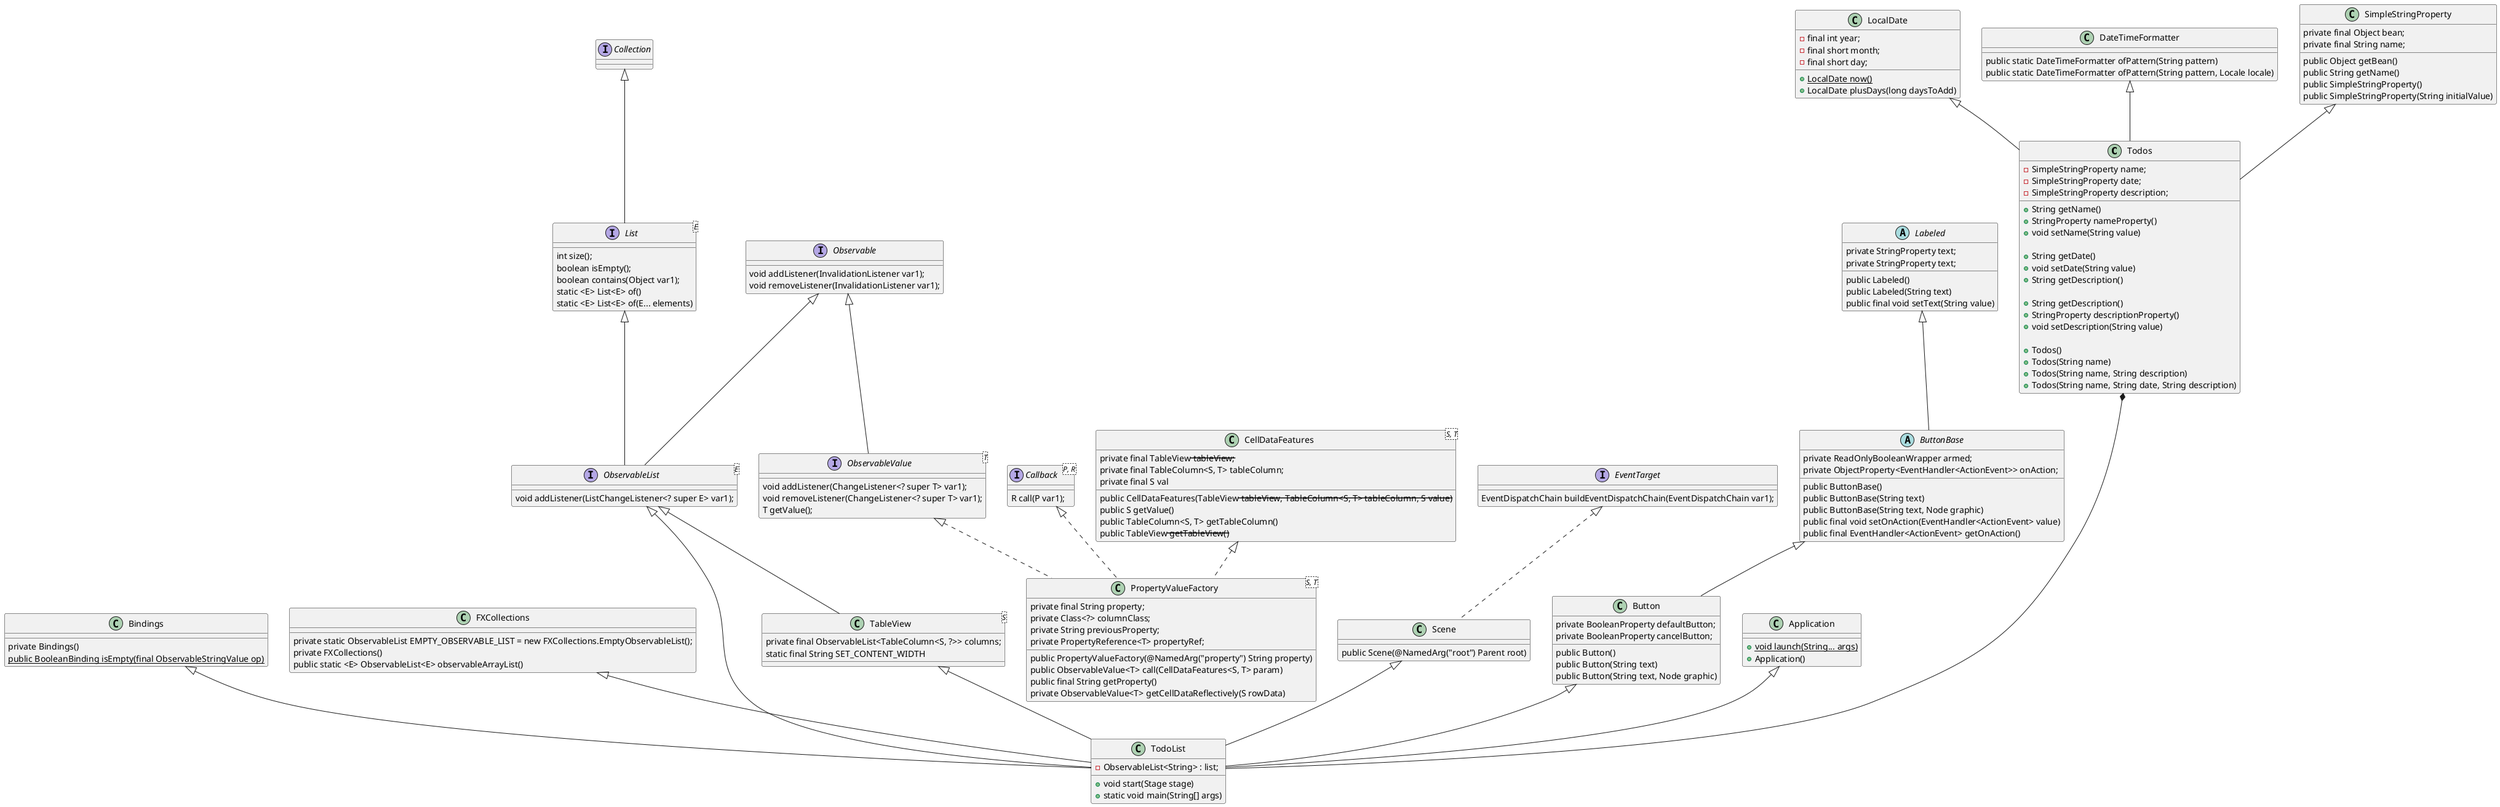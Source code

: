 @startuml

Todos *---- TodoList
Bindings <|-- TodoList
FXCollections <|-- TodoList
TableView <|-- TodoList
Scene <|-- TodoList
Button <|-- TodoList
ObservableList <|-- TableView
ObservableList <|-- TodoList
LocalDate <|-- Todos
DateTimeFormatter <|-- Todos
SimpleStringProperty <|-- Todos

class DateTimeFormatter{
    public static DateTimeFormatter ofPattern(String pattern)
    public static DateTimeFormatter ofPattern(String pattern, Locale locale)
}

class PropertyValueFactory<S, T> implements Callback, CellDataFeatures, ObservableValue{
    private final String property;
    private Class<?> columnClass;
    private String previousProperty;
    private PropertyReference<T> propertyRef;
    public PropertyValueFactory(@NamedArg("property") String property)
    public ObservableValue<T> call(CellDataFeatures<S, T> param)
    public final String getProperty()
    private ObservableValue<T> getCellDataReflectively(S rowData)
}

class TableView<S> {
    private final ObservableList<TableColumn<S, ?>> columns;
    static final String SET_CONTENT_WIDTH
}

class CellDataFeatures<S, T> {
    private final TableView<S> tableView;
    private final TableColumn<S, T> tableColumn;
    private final S val
    public CellDataFeatures(TableView<S> tableView, TableColumn<S, T> tableColumn, S value)
    public S getValue()
    public TableColumn<S, T> getTableColumn()
    public TableView<S> getTableView()
}

interface Callback<P, R> {
    R call(P var1);
}

interface ObservableValue<T> extends Observable{
        void addListener(ChangeListener<? super T> var1);
        void removeListener(ChangeListener<? super T> var1);
        T getValue();
}

class Button extends ButtonBase{
    private BooleanProperty defaultButton;
    private BooleanProperty cancelButton;
    public Button()
    public Button(String text)
    public Button(String text, Node graphic)
}

abstract class ButtonBase extends Labeled{
    private ReadOnlyBooleanWrapper armed;
    private ObjectProperty<EventHandler<ActionEvent>> onAction;
    public ButtonBase()
    public ButtonBase(String text)
    public ButtonBase(String text, Node graphic)
    public final void setOnAction(EventHandler<ActionEvent> value)
    public final EventHandler<ActionEvent> getOnAction()
}

abstract class Labeled{
    private StringProperty text;
    private StringProperty text;
    public Labeled()
    public Labeled(String text)
    public final void setText(String value)
}

class Scene implements EventTarget{
    public Scene(@NamedArg("root") Parent root)
}

interface EventTarget {
    EventDispatchChain buildEventDispatchChain(EventDispatchChain var1);
}

interface Observable {
    void addListener(InvalidationListener var1);
    void removeListener(InvalidationListener var1);
}

interface List<E> extends Collection {
    int size();
    boolean isEmpty();
    boolean contains(Object var1);
    static <E> List<E> of()
    static <E> List<E> of(E... elements)
}


interface ObservableList<E> extends List, Observable {
    void addListener(ListChangeListener<? super E> var1);
}


class FXCollections {
'    private static ObservableMap EMPTY_OBSERVABLE_MAP = new FXCollections.EmptyObservableMap();
    private static ObservableList EMPTY_OBSERVABLE_LIST = new FXCollections.EmptyObservableList();
'    private static ObservableSet EMPTY_OBSERVABLE_SET = new FXCollections.EmptyObservableSet();
'    private static Random r;
    private FXCollections()
    public static <E> ObservableList<E> observableArrayList()
'    public static <E> ObservableList<E> observableArrayList(Callback<E, Observable[]> extractor)
'    public static <E> ObservableList<E> observableArrayList(Collection<? extends E> col)
}

class SimpleStringProperty{
    private final Object bean;
    private final String name;
    public Object getBean()
    public String getName()
    public SimpleStringProperty()
    public SimpleStringProperty(String initialValue)
'    public SimpleStringProperty(Object bean, String name)
'    public SimpleStringProperty(Object bean, String name, String initialValue)
}

class LocalDate{
    - final int year;
    - final short month;
    - final short day;
    + {static} LocalDate now()
'    + LocalDate plusYears(long yearsToAdd)
'    + LocalDate plusMonths(long monthsToAdd)
'    + LocalDate plusWeeks(long weeksToAdd)
    + LocalDate plusDays(long daysToAdd)
}

class Bindings{
    private Bindings()
    public {static} BooleanBinding isEmpty(final ObservableStringValue op)
}


class Application{
    + {static} void launch(String... args)
    + Application()
}

class Todos {
    - SimpleStringProperty name;
    - SimpleStringProperty date;
    - SimpleStringProperty description;

    + String getName()
    + StringProperty nameProperty()
    + void setName(String value)

    + String getDate()
    + void setDate(String value)
    + String getDescription()

    + String getDescription()
    + StringProperty descriptionProperty()
    + void setDescription(String value)

    + Todos()
    + Todos(String name)
    + Todos(String name, String description)
    + Todos(String name, String date, String description)
}

class TodoList extends Application{
    - ObservableList<String> : list;
    + void start(Stage stage)
    + static void main(String[] args)
}

@enduml